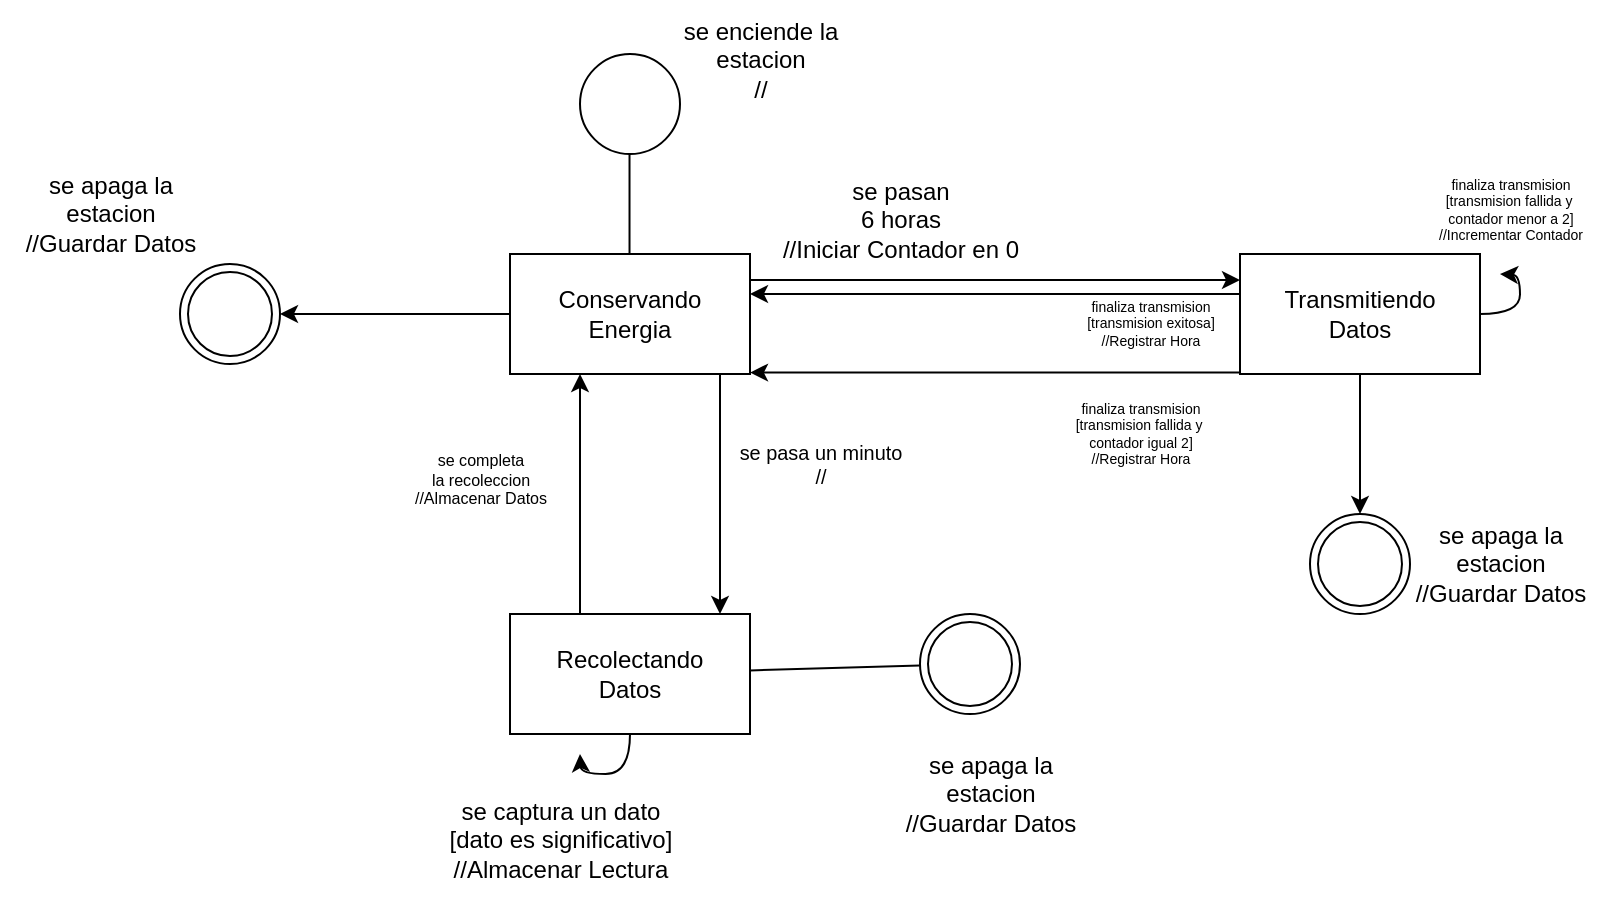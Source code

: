 <mxfile version="24.7.17">
  <diagram name="Página-1" id="xiktUV_zDYfVwnsfWdl2">
    <mxGraphModel dx="1100" dy="665" grid="1" gridSize="10" guides="1" tooltips="1" connect="1" arrows="1" fold="1" page="1" pageScale="1" pageWidth="827" pageHeight="1169" math="0" shadow="0">
      <root>
        <mxCell id="0" />
        <mxCell id="1" parent="0" />
        <mxCell id="ZLsFF8J6bFk4X7R3eDmL-1" value="" style="ellipse;whiteSpace=wrap;html=1;aspect=fixed;" vertex="1" parent="1">
          <mxGeometry x="310" y="50" width="50" height="50" as="geometry" />
        </mxCell>
        <mxCell id="ZLsFF8J6bFk4X7R3eDmL-2" value="" style="endArrow=none;html=1;rounded=0;" edge="1" parent="1">
          <mxGeometry width="50" height="50" relative="1" as="geometry">
            <mxPoint x="334.76" y="150" as="sourcePoint" />
            <mxPoint x="334.76" y="100" as="targetPoint" />
          </mxGeometry>
        </mxCell>
        <mxCell id="ZLsFF8J6bFk4X7R3eDmL-6" value="" style="edgeStyle=orthogonalEdgeStyle;rounded=0;orthogonalLoop=1;jettySize=auto;html=1;" edge="1" parent="1">
          <mxGeometry relative="1" as="geometry">
            <mxPoint x="380" y="210" as="sourcePoint" />
            <mxPoint x="380" y="330" as="targetPoint" />
          </mxGeometry>
        </mxCell>
        <mxCell id="ZLsFF8J6bFk4X7R3eDmL-11" value="" style="edgeStyle=orthogonalEdgeStyle;rounded=0;orthogonalLoop=1;jettySize=auto;html=1;" edge="1" parent="1">
          <mxGeometry relative="1" as="geometry">
            <mxPoint x="395" y="163" as="sourcePoint" />
            <mxPoint x="640" y="163" as="targetPoint" />
          </mxGeometry>
        </mxCell>
        <mxCell id="ZLsFF8J6bFk4X7R3eDmL-28" style="edgeStyle=orthogonalEdgeStyle;rounded=0;orthogonalLoop=1;jettySize=auto;html=1;" edge="1" parent="1" source="ZLsFF8J6bFk4X7R3eDmL-3" target="ZLsFF8J6bFk4X7R3eDmL-27">
          <mxGeometry relative="1" as="geometry" />
        </mxCell>
        <mxCell id="ZLsFF8J6bFk4X7R3eDmL-3" value="Conservando&lt;div&gt;Energia&lt;/div&gt;" style="rounded=0;whiteSpace=wrap;html=1;" vertex="1" parent="1">
          <mxGeometry x="275" y="150" width="120" height="60" as="geometry" />
        </mxCell>
        <mxCell id="ZLsFF8J6bFk4X7R3eDmL-4" value="se enciende la&lt;div&gt;estacion&lt;/div&gt;&lt;div&gt;//&lt;/div&gt;" style="text;html=1;align=center;verticalAlign=middle;resizable=0;points=[];autosize=1;strokeColor=none;fillColor=none;" vertex="1" parent="1">
          <mxGeometry x="350" y="23" width="100" height="60" as="geometry" />
        </mxCell>
        <mxCell id="ZLsFF8J6bFk4X7R3eDmL-8" style="edgeStyle=orthogonalEdgeStyle;rounded=0;orthogonalLoop=1;jettySize=auto;html=1;" edge="1" parent="1">
          <mxGeometry relative="1" as="geometry">
            <mxPoint x="310" y="330" as="sourcePoint" />
            <mxPoint x="310" y="210" as="targetPoint" />
          </mxGeometry>
        </mxCell>
        <mxCell id="ZLsFF8J6bFk4X7R3eDmL-30" style="edgeStyle=orthogonalEdgeStyle;rounded=0;orthogonalLoop=1;jettySize=auto;html=1;curved=1;" edge="1" parent="1" source="ZLsFF8J6bFk4X7R3eDmL-5">
          <mxGeometry relative="1" as="geometry">
            <mxPoint x="310" y="400" as="targetPoint" />
          </mxGeometry>
        </mxCell>
        <mxCell id="ZLsFF8J6bFk4X7R3eDmL-5" value="Recolectando&lt;div&gt;Datos&lt;/div&gt;" style="whiteSpace=wrap;html=1;rounded=0;" vertex="1" parent="1">
          <mxGeometry x="275" y="330" width="120" height="60" as="geometry" />
        </mxCell>
        <mxCell id="ZLsFF8J6bFk4X7R3eDmL-7" value="&lt;h5&gt;&lt;span style=&quot;font-weight: normal;&quot;&gt;se pasa un minuto&lt;br&gt;//&lt;/span&gt;&lt;/h5&gt;" style="text;html=1;align=center;verticalAlign=middle;resizable=0;points=[];autosize=1;strokeColor=none;fillColor=none;" vertex="1" parent="1">
          <mxGeometry x="380" y="220" width="100" height="70" as="geometry" />
        </mxCell>
        <mxCell id="ZLsFF8J6bFk4X7R3eDmL-9" value="&lt;h6&gt;&lt;span style=&quot;font-weight: normal;&quot;&gt;se completa&lt;br&gt;la recoleccion&lt;br&gt;//Almacenar Datos&lt;/span&gt;&lt;/h6&gt;" style="text;html=1;align=center;verticalAlign=middle;resizable=0;points=[];autosize=1;strokeColor=none;fillColor=none;" vertex="1" parent="1">
          <mxGeometry x="215" y="223" width="90" height="80" as="geometry" />
        </mxCell>
        <mxCell id="ZLsFF8J6bFk4X7R3eDmL-13" style="edgeStyle=orthogonalEdgeStyle;rounded=0;orthogonalLoop=1;jettySize=auto;html=1;" edge="1" parent="1">
          <mxGeometry relative="1" as="geometry">
            <mxPoint x="640" y="170" as="sourcePoint" />
            <mxPoint x="395.0" y="170" as="targetPoint" />
          </mxGeometry>
        </mxCell>
        <mxCell id="ZLsFF8J6bFk4X7R3eDmL-15" style="edgeStyle=orthogonalEdgeStyle;rounded=0;orthogonalLoop=1;jettySize=auto;html=1;" edge="1" parent="1">
          <mxGeometry relative="1" as="geometry">
            <mxPoint x="640" y="209.31" as="sourcePoint" />
            <mxPoint x="395.0" y="209.31" as="targetPoint" />
          </mxGeometry>
        </mxCell>
        <mxCell id="ZLsFF8J6bFk4X7R3eDmL-16" style="edgeStyle=orthogonalEdgeStyle;rounded=0;orthogonalLoop=1;jettySize=auto;html=1;curved=1;" edge="1" parent="1" source="ZLsFF8J6bFk4X7R3eDmL-10">
          <mxGeometry relative="1" as="geometry">
            <mxPoint x="770" y="160" as="targetPoint" />
          </mxGeometry>
        </mxCell>
        <mxCell id="ZLsFF8J6bFk4X7R3eDmL-22" style="edgeStyle=orthogonalEdgeStyle;rounded=0;orthogonalLoop=1;jettySize=auto;html=1;" edge="1" parent="1" source="ZLsFF8J6bFk4X7R3eDmL-10" target="ZLsFF8J6bFk4X7R3eDmL-20">
          <mxGeometry relative="1" as="geometry" />
        </mxCell>
        <mxCell id="ZLsFF8J6bFk4X7R3eDmL-10" value="Transmitiendo&lt;div&gt;Datos&lt;/div&gt;" style="whiteSpace=wrap;html=1;rounded=0;" vertex="1" parent="1">
          <mxGeometry x="640" y="150" width="120" height="60" as="geometry" />
        </mxCell>
        <mxCell id="ZLsFF8J6bFk4X7R3eDmL-12" value="se pasan&lt;div&gt;6 horas&lt;/div&gt;&lt;div&gt;//Iniciar Contador en 0&lt;/div&gt;" style="text;html=1;align=center;verticalAlign=middle;resizable=0;points=[];autosize=1;strokeColor=none;fillColor=none;" vertex="1" parent="1">
          <mxGeometry x="400" y="103" width="140" height="60" as="geometry" />
        </mxCell>
        <mxCell id="ZLsFF8J6bFk4X7R3eDmL-14" value="&lt;h6 style=&quot;font-size: 7px;&quot;&gt;&lt;span style=&quot;font-weight: normal;&quot;&gt;finaliza transmision&lt;br&gt;[transmision exitosa]&lt;br&gt;//Registrar Hora&lt;/span&gt;&lt;/h6&gt;" style="text;html=1;align=center;verticalAlign=middle;resizable=0;points=[];autosize=1;strokeColor=none;fillColor=none;" vertex="1" parent="1">
          <mxGeometry x="550" y="150" width="90" height="70" as="geometry" />
        </mxCell>
        <mxCell id="ZLsFF8J6bFk4X7R3eDmL-17" value="&lt;h1 style=&quot;font-size: 7px;&quot;&gt;&lt;span style=&quot;font-weight: normal;&quot;&gt;finaliza transmision&lt;br&gt;[transmision fallida y&amp;nbsp;&lt;br&gt;contador menor a 2]&lt;br&gt;//Incrementar Contador&lt;/span&gt;&lt;/h1&gt;" style="text;html=1;align=center;verticalAlign=middle;resizable=0;points=[];autosize=1;strokeColor=none;fillColor=none;" vertex="1" parent="1">
          <mxGeometry x="725" y="98" width="100" height="60" as="geometry" />
        </mxCell>
        <mxCell id="ZLsFF8J6bFk4X7R3eDmL-19" value="&lt;h1 style=&quot;font-size: 7px;&quot;&gt;&lt;span style=&quot;font-weight: normal;&quot;&gt;finaliza transmision&lt;br&gt;[transmision fallida y&amp;nbsp;&lt;br&gt;contador igual 2]&lt;br&gt;//Registrar Hora&lt;/span&gt;&lt;/h1&gt;" style="text;html=1;align=center;verticalAlign=middle;resizable=0;points=[];autosize=1;strokeColor=none;fillColor=none;" vertex="1" parent="1">
          <mxGeometry x="545" y="210" width="90" height="60" as="geometry" />
        </mxCell>
        <mxCell id="ZLsFF8J6bFk4X7R3eDmL-20" value="" style="ellipse;shape=doubleEllipse;whiteSpace=wrap;html=1;aspect=fixed;" vertex="1" parent="1">
          <mxGeometry x="675" y="280" width="50" height="50" as="geometry" />
        </mxCell>
        <mxCell id="ZLsFF8J6bFk4X7R3eDmL-23" value="se apaga la&lt;div&gt;estacion&lt;/div&gt;&lt;div&gt;//Guardar Datos&lt;/div&gt;" style="text;html=1;align=center;verticalAlign=middle;resizable=0;points=[];autosize=1;strokeColor=none;fillColor=none;" vertex="1" parent="1">
          <mxGeometry x="715" y="275" width="110" height="60" as="geometry" />
        </mxCell>
        <mxCell id="ZLsFF8J6bFk4X7R3eDmL-24" value="" style="ellipse;shape=doubleEllipse;whiteSpace=wrap;html=1;aspect=fixed;" vertex="1" parent="1">
          <mxGeometry x="480" y="330" width="50" height="50" as="geometry" />
        </mxCell>
        <mxCell id="ZLsFF8J6bFk4X7R3eDmL-25" value="" style="endArrow=none;html=1;rounded=0;" edge="1" parent="1" source="ZLsFF8J6bFk4X7R3eDmL-5" target="ZLsFF8J6bFk4X7R3eDmL-24">
          <mxGeometry width="50" height="50" relative="1" as="geometry">
            <mxPoint x="484.86" y="430" as="sourcePoint" />
            <mxPoint x="484.86" y="380" as="targetPoint" />
          </mxGeometry>
        </mxCell>
        <mxCell id="ZLsFF8J6bFk4X7R3eDmL-26" value="se apaga la&lt;div&gt;estacion&lt;/div&gt;&lt;div&gt;//Guardar Datos&lt;/div&gt;" style="text;html=1;align=center;verticalAlign=middle;resizable=0;points=[];autosize=1;strokeColor=none;fillColor=none;" vertex="1" parent="1">
          <mxGeometry x="460" y="390" width="110" height="60" as="geometry" />
        </mxCell>
        <mxCell id="ZLsFF8J6bFk4X7R3eDmL-27" value="" style="ellipse;shape=doubleEllipse;whiteSpace=wrap;html=1;aspect=fixed;" vertex="1" parent="1">
          <mxGeometry x="110" y="155" width="50" height="50" as="geometry" />
        </mxCell>
        <mxCell id="ZLsFF8J6bFk4X7R3eDmL-29" value="se apaga la&lt;div&gt;estacion&lt;/div&gt;&lt;div&gt;//Guardar Datos&lt;/div&gt;" style="text;html=1;align=center;verticalAlign=middle;resizable=0;points=[];autosize=1;strokeColor=none;fillColor=none;" vertex="1" parent="1">
          <mxGeometry x="20" y="100" width="110" height="60" as="geometry" />
        </mxCell>
        <mxCell id="ZLsFF8J6bFk4X7R3eDmL-31" value="se captura un dato&lt;div&gt;[dato es significativo]&lt;/div&gt;&lt;div&gt;//Almacenar Lectura&lt;/div&gt;" style="text;html=1;align=center;verticalAlign=middle;resizable=0;points=[];autosize=1;strokeColor=none;fillColor=none;" vertex="1" parent="1">
          <mxGeometry x="235" y="413" width="130" height="60" as="geometry" />
        </mxCell>
      </root>
    </mxGraphModel>
  </diagram>
</mxfile>
